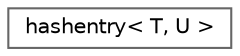 digraph "Graphical Class Hierarchy"
{
 // LATEX_PDF_SIZE
  bgcolor="transparent";
  edge [fontname=Helvetica,fontsize=10,labelfontname=Helvetica,labelfontsize=10];
  node [fontname=Helvetica,fontsize=10,shape=box,height=0.2,width=0.4];
  rankdir="LR";
  Node0 [id="Node000000",label="hashentry\< T, U \>",height=0.2,width=0.4,color="grey40", fillcolor="white", style="filled",URL="$structhashentry.html",tooltip="Hash entry template for key-value pairs."];
}
